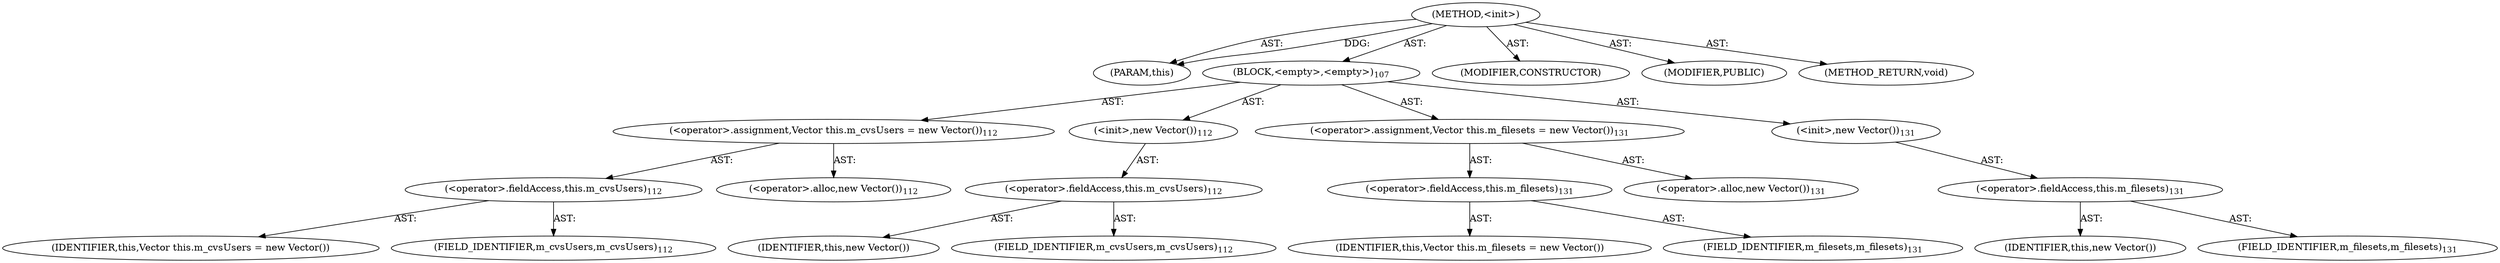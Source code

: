 digraph "&lt;init&gt;" {  
"111669149710" [label = <(METHOD,&lt;init&gt;)> ]
"115964117019" [label = <(PARAM,this)> ]
"25769803830" [label = <(BLOCK,&lt;empty&gt;,&lt;empty&gt;)<SUB>107</SUB>> ]
"30064771313" [label = <(&lt;operator&gt;.assignment,Vector this.m_cvsUsers = new Vector())<SUB>112</SUB>> ]
"30064771314" [label = <(&lt;operator&gt;.fieldAccess,this.m_cvsUsers)<SUB>112</SUB>> ]
"68719476947" [label = <(IDENTIFIER,this,Vector this.m_cvsUsers = new Vector())> ]
"55834574884" [label = <(FIELD_IDENTIFIER,m_cvsUsers,m_cvsUsers)<SUB>112</SUB>> ]
"30064771315" [label = <(&lt;operator&gt;.alloc,new Vector())<SUB>112</SUB>> ]
"30064771316" [label = <(&lt;init&gt;,new Vector())<SUB>112</SUB>> ]
"30064771317" [label = <(&lt;operator&gt;.fieldAccess,this.m_cvsUsers)<SUB>112</SUB>> ]
"68719476948" [label = <(IDENTIFIER,this,new Vector())> ]
"55834574885" [label = <(FIELD_IDENTIFIER,m_cvsUsers,m_cvsUsers)<SUB>112</SUB>> ]
"30064771318" [label = <(&lt;operator&gt;.assignment,Vector this.m_filesets = new Vector())<SUB>131</SUB>> ]
"30064771319" [label = <(&lt;operator&gt;.fieldAccess,this.m_filesets)<SUB>131</SUB>> ]
"68719476949" [label = <(IDENTIFIER,this,Vector this.m_filesets = new Vector())> ]
"55834574886" [label = <(FIELD_IDENTIFIER,m_filesets,m_filesets)<SUB>131</SUB>> ]
"30064771320" [label = <(&lt;operator&gt;.alloc,new Vector())<SUB>131</SUB>> ]
"30064771321" [label = <(&lt;init&gt;,new Vector())<SUB>131</SUB>> ]
"30064771322" [label = <(&lt;operator&gt;.fieldAccess,this.m_filesets)<SUB>131</SUB>> ]
"68719476950" [label = <(IDENTIFIER,this,new Vector())> ]
"55834574887" [label = <(FIELD_IDENTIFIER,m_filesets,m_filesets)<SUB>131</SUB>> ]
"133143986211" [label = <(MODIFIER,CONSTRUCTOR)> ]
"133143986212" [label = <(MODIFIER,PUBLIC)> ]
"128849018894" [label = <(METHOD_RETURN,void)> ]
  "111669149710" -> "115964117019"  [ label = "AST: "] 
  "111669149710" -> "25769803830"  [ label = "AST: "] 
  "111669149710" -> "133143986211"  [ label = "AST: "] 
  "111669149710" -> "133143986212"  [ label = "AST: "] 
  "111669149710" -> "128849018894"  [ label = "AST: "] 
  "25769803830" -> "30064771313"  [ label = "AST: "] 
  "25769803830" -> "30064771316"  [ label = "AST: "] 
  "25769803830" -> "30064771318"  [ label = "AST: "] 
  "25769803830" -> "30064771321"  [ label = "AST: "] 
  "30064771313" -> "30064771314"  [ label = "AST: "] 
  "30064771313" -> "30064771315"  [ label = "AST: "] 
  "30064771314" -> "68719476947"  [ label = "AST: "] 
  "30064771314" -> "55834574884"  [ label = "AST: "] 
  "30064771316" -> "30064771317"  [ label = "AST: "] 
  "30064771317" -> "68719476948"  [ label = "AST: "] 
  "30064771317" -> "55834574885"  [ label = "AST: "] 
  "30064771318" -> "30064771319"  [ label = "AST: "] 
  "30064771318" -> "30064771320"  [ label = "AST: "] 
  "30064771319" -> "68719476949"  [ label = "AST: "] 
  "30064771319" -> "55834574886"  [ label = "AST: "] 
  "30064771321" -> "30064771322"  [ label = "AST: "] 
  "30064771322" -> "68719476950"  [ label = "AST: "] 
  "30064771322" -> "55834574887"  [ label = "AST: "] 
  "111669149710" -> "115964117019"  [ label = "DDG: "] 
}
